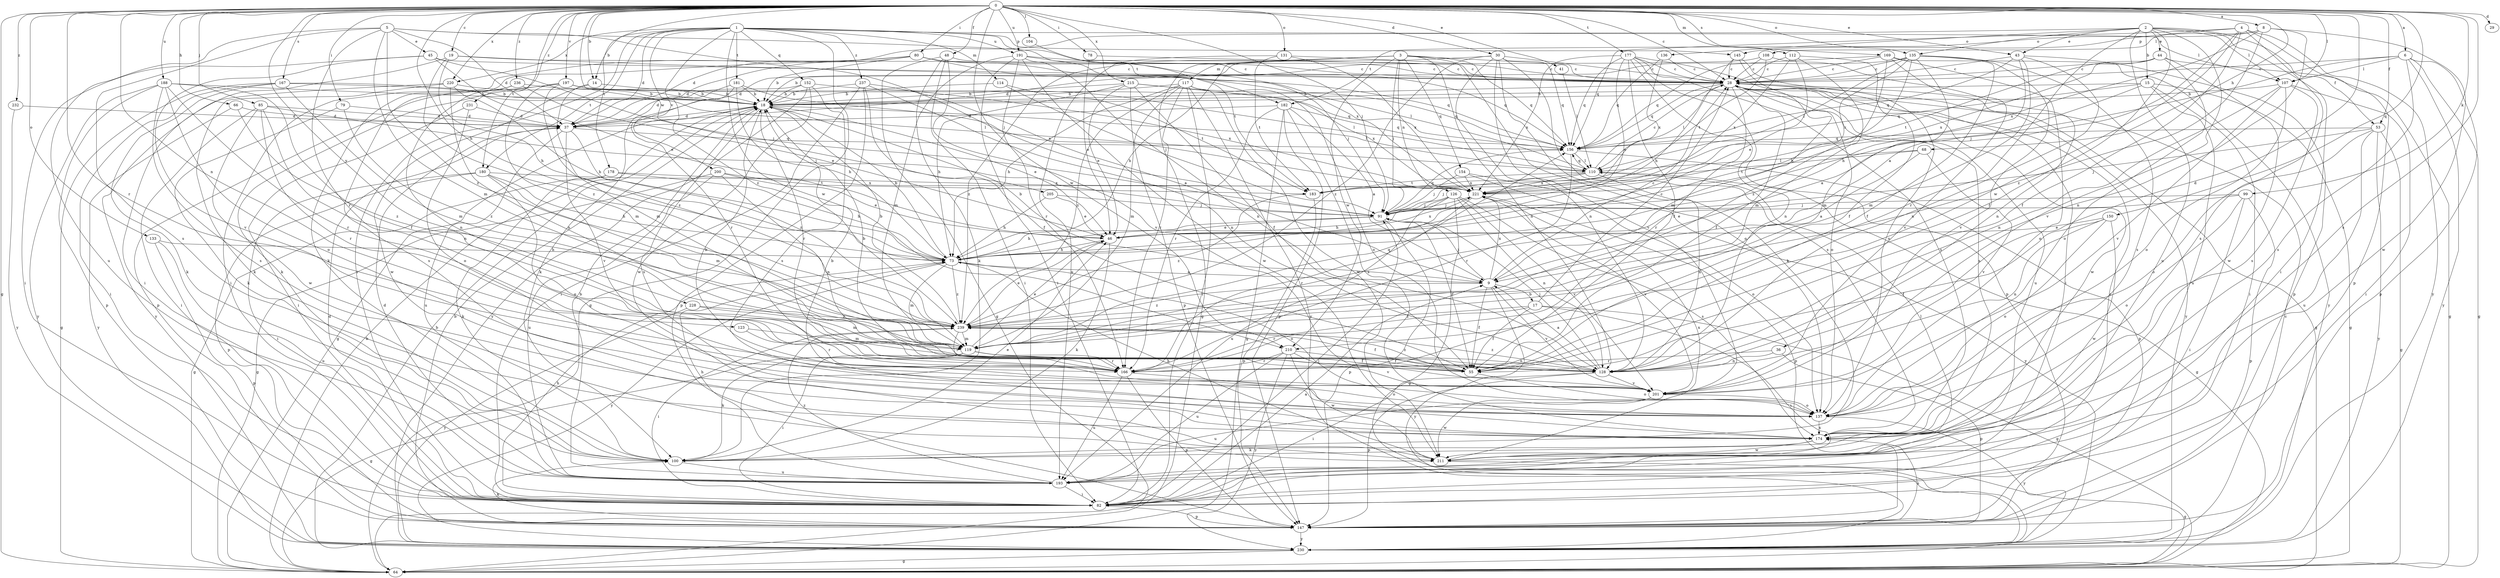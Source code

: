 strict digraph  {
0;
1;
2;
3;
4;
5;
6;
8;
9;
14;
15;
17;
18;
19;
28;
29;
30;
36;
37;
41;
43;
44;
45;
46;
48;
53;
55;
64;
66;
68;
73;
78;
79;
80;
82;
85;
91;
99;
100;
104;
107;
108;
110;
112;
114;
117;
119;
123;
126;
128;
131;
133;
135;
136;
137;
145;
147;
150;
152;
154;
156;
166;
167;
169;
174;
177;
178;
180;
181;
182;
183;
188;
191;
193;
197;
200;
201;
205;
210;
211;
215;
220;
221;
228;
230;
231;
232;
236;
237;
239;
0 -> 6  [label=a];
0 -> 8  [label=a];
0 -> 14  [label=b];
0 -> 19  [label=c];
0 -> 28  [label=c];
0 -> 29  [label=d];
0 -> 30  [label=d];
0 -> 36  [label=d];
0 -> 41  [label=e];
0 -> 43  [label=e];
0 -> 48  [label=f];
0 -> 53  [label=f];
0 -> 64  [label=g];
0 -> 66  [label=h];
0 -> 68  [label=h];
0 -> 73  [label=h];
0 -> 78  [label=i];
0 -> 79  [label=i];
0 -> 80  [label=i];
0 -> 85  [label=j];
0 -> 91  [label=j];
0 -> 99  [label=k];
0 -> 104  [label=l];
0 -> 107  [label=l];
0 -> 112  [label=m];
0 -> 123  [label=n];
0 -> 131  [label=o];
0 -> 133  [label=o];
0 -> 135  [label=o];
0 -> 150  [label=q];
0 -> 166  [label=r];
0 -> 167  [label=s];
0 -> 169  [label=s];
0 -> 174  [label=s];
0 -> 177  [label=t];
0 -> 178  [label=t];
0 -> 180  [label=t];
0 -> 188  [label=u];
0 -> 191  [label=u];
0 -> 197  [label=v];
0 -> 205  [label=w];
0 -> 210  [label=w];
0 -> 215  [label=x];
0 -> 220  [label=x];
0 -> 228  [label=y];
0 -> 231  [label=z];
0 -> 232  [label=z];
0 -> 236  [label=z];
1 -> 14  [label=b];
1 -> 37  [label=d];
1 -> 64  [label=g];
1 -> 82  [label=i];
1 -> 107  [label=l];
1 -> 114  [label=m];
1 -> 145  [label=p];
1 -> 152  [label=q];
1 -> 180  [label=t];
1 -> 181  [label=t];
1 -> 191  [label=u];
1 -> 200  [label=v];
1 -> 210  [label=w];
1 -> 220  [label=x];
1 -> 221  [label=x];
1 -> 237  [label=z];
1 -> 239  [label=z];
2 -> 15  [label=b];
2 -> 37  [label=d];
2 -> 43  [label=e];
2 -> 44  [label=e];
2 -> 53  [label=f];
2 -> 55  [label=f];
2 -> 82  [label=i];
2 -> 107  [label=l];
2 -> 135  [label=o];
2 -> 136  [label=o];
2 -> 166  [label=r];
2 -> 193  [label=u];
2 -> 201  [label=v];
3 -> 28  [label=c];
3 -> 64  [label=g];
3 -> 73  [label=h];
3 -> 91  [label=j];
3 -> 117  [label=m];
3 -> 126  [label=n];
3 -> 128  [label=n];
3 -> 137  [label=o];
3 -> 154  [label=q];
3 -> 156  [label=q];
3 -> 210  [label=w];
3 -> 239  [label=z];
4 -> 9  [label=a];
4 -> 55  [label=f];
4 -> 145  [label=p];
4 -> 147  [label=p];
4 -> 156  [label=q];
4 -> 174  [label=s];
4 -> 210  [label=w];
4 -> 230  [label=y];
5 -> 37  [label=d];
5 -> 45  [label=e];
5 -> 91  [label=j];
5 -> 119  [label=m];
5 -> 166  [label=r];
5 -> 174  [label=s];
5 -> 182  [label=t];
5 -> 193  [label=u];
5 -> 239  [label=z];
6 -> 28  [label=c];
6 -> 64  [label=g];
6 -> 91  [label=j];
6 -> 107  [label=l];
6 -> 147  [label=p];
6 -> 174  [label=s];
6 -> 230  [label=y];
8 -> 108  [label=l];
8 -> 128  [label=n];
8 -> 182  [label=t];
8 -> 211  [label=w];
8 -> 221  [label=x];
8 -> 239  [label=z];
9 -> 17  [label=b];
9 -> 18  [label=b];
9 -> 28  [label=c];
9 -> 55  [label=f];
9 -> 91  [label=j];
9 -> 201  [label=v];
9 -> 221  [label=x];
9 -> 230  [label=y];
9 -> 239  [label=z];
14 -> 18  [label=b];
14 -> 119  [label=m];
14 -> 211  [label=w];
15 -> 9  [label=a];
15 -> 18  [label=b];
15 -> 64  [label=g];
15 -> 82  [label=i];
15 -> 156  [label=q];
15 -> 193  [label=u];
17 -> 28  [label=c];
17 -> 55  [label=f];
17 -> 64  [label=g];
17 -> 82  [label=i];
17 -> 166  [label=r];
17 -> 239  [label=z];
18 -> 37  [label=d];
18 -> 46  [label=e];
18 -> 64  [label=g];
18 -> 110  [label=l];
18 -> 166  [label=r];
18 -> 174  [label=s];
19 -> 28  [label=c];
19 -> 73  [label=h];
19 -> 82  [label=i];
19 -> 156  [label=q];
19 -> 239  [label=z];
28 -> 18  [label=b];
28 -> 55  [label=f];
28 -> 64  [label=g];
28 -> 110  [label=l];
28 -> 137  [label=o];
28 -> 156  [label=q];
28 -> 166  [label=r];
28 -> 174  [label=s];
28 -> 193  [label=u];
28 -> 211  [label=w];
28 -> 230  [label=y];
30 -> 18  [label=b];
30 -> 28  [label=c];
30 -> 100  [label=k];
30 -> 128  [label=n];
30 -> 156  [label=q];
30 -> 174  [label=s];
30 -> 201  [label=v];
30 -> 239  [label=z];
36 -> 128  [label=n];
36 -> 147  [label=p];
36 -> 166  [label=r];
37 -> 156  [label=q];
37 -> 193  [label=u];
37 -> 201  [label=v];
37 -> 239  [label=z];
41 -> 110  [label=l];
43 -> 28  [label=c];
43 -> 73  [label=h];
43 -> 119  [label=m];
43 -> 128  [label=n];
43 -> 147  [label=p];
43 -> 156  [label=q];
44 -> 28  [label=c];
44 -> 64  [label=g];
44 -> 137  [label=o];
44 -> 183  [label=t];
44 -> 211  [label=w];
44 -> 221  [label=x];
45 -> 28  [label=c];
45 -> 46  [label=e];
45 -> 82  [label=i];
45 -> 91  [label=j];
45 -> 201  [label=v];
46 -> 73  [label=h];
46 -> 100  [label=k];
46 -> 221  [label=x];
48 -> 28  [label=c];
48 -> 64  [label=g];
48 -> 82  [label=i];
48 -> 100  [label=k];
48 -> 201  [label=v];
53 -> 64  [label=g];
53 -> 91  [label=j];
53 -> 137  [label=o];
53 -> 156  [label=q];
53 -> 193  [label=u];
53 -> 230  [label=y];
55 -> 18  [label=b];
55 -> 137  [label=o];
55 -> 239  [label=z];
64 -> 18  [label=b];
66 -> 37  [label=d];
66 -> 230  [label=y];
66 -> 239  [label=z];
68 -> 9  [label=a];
68 -> 110  [label=l];
68 -> 183  [label=t];
68 -> 201  [label=v];
73 -> 9  [label=a];
73 -> 18  [label=b];
73 -> 119  [label=m];
73 -> 137  [label=o];
73 -> 230  [label=y];
73 -> 239  [label=z];
78 -> 28  [label=c];
78 -> 46  [label=e];
79 -> 37  [label=d];
79 -> 100  [label=k];
79 -> 239  [label=z];
80 -> 18  [label=b];
80 -> 28  [label=c];
80 -> 37  [label=d];
80 -> 82  [label=i];
80 -> 100  [label=k];
80 -> 110  [label=l];
80 -> 156  [label=q];
82 -> 9  [label=a];
82 -> 28  [label=c];
82 -> 37  [label=d];
82 -> 73  [label=h];
82 -> 91  [label=j];
82 -> 147  [label=p];
85 -> 37  [label=d];
85 -> 82  [label=i];
85 -> 91  [label=j];
85 -> 128  [label=n];
85 -> 166  [label=r];
85 -> 211  [label=w];
91 -> 46  [label=e];
91 -> 55  [label=f];
91 -> 73  [label=h];
91 -> 147  [label=p];
91 -> 156  [label=q];
99 -> 46  [label=e];
99 -> 82  [label=i];
99 -> 91  [label=j];
99 -> 137  [label=o];
99 -> 147  [label=p];
100 -> 46  [label=e];
100 -> 110  [label=l];
100 -> 193  [label=u];
104 -> 183  [label=t];
107 -> 18  [label=b];
107 -> 82  [label=i];
107 -> 128  [label=n];
107 -> 137  [label=o];
107 -> 174  [label=s];
107 -> 201  [label=v];
108 -> 28  [label=c];
108 -> 37  [label=d];
108 -> 128  [label=n];
108 -> 183  [label=t];
110 -> 28  [label=c];
110 -> 64  [label=g];
110 -> 91  [label=j];
110 -> 128  [label=n];
110 -> 156  [label=q];
110 -> 183  [label=t];
110 -> 221  [label=x];
112 -> 28  [label=c];
112 -> 46  [label=e];
112 -> 55  [label=f];
112 -> 119  [label=m];
112 -> 221  [label=x];
114 -> 18  [label=b];
114 -> 91  [label=j];
114 -> 183  [label=t];
117 -> 18  [label=b];
117 -> 73  [label=h];
117 -> 82  [label=i];
117 -> 119  [label=m];
117 -> 137  [label=o];
117 -> 166  [label=r];
117 -> 211  [label=w];
117 -> 230  [label=y];
117 -> 239  [label=z];
119 -> 46  [label=e];
119 -> 55  [label=f];
119 -> 64  [label=g];
119 -> 82  [label=i];
119 -> 100  [label=k];
119 -> 128  [label=n];
119 -> 156  [label=q];
119 -> 166  [label=r];
123 -> 119  [label=m];
123 -> 166  [label=r];
126 -> 64  [label=g];
126 -> 73  [label=h];
126 -> 91  [label=j];
126 -> 128  [label=n];
126 -> 174  [label=s];
126 -> 193  [label=u];
126 -> 201  [label=v];
128 -> 9  [label=a];
128 -> 82  [label=i];
128 -> 91  [label=j];
128 -> 147  [label=p];
128 -> 201  [label=v];
128 -> 239  [label=z];
131 -> 28  [label=c];
131 -> 183  [label=t];
131 -> 193  [label=u];
131 -> 221  [label=x];
133 -> 73  [label=h];
133 -> 147  [label=p];
133 -> 193  [label=u];
135 -> 28  [label=c];
135 -> 37  [label=d];
135 -> 55  [label=f];
135 -> 73  [label=h];
135 -> 110  [label=l];
135 -> 119  [label=m];
135 -> 174  [label=s];
135 -> 201  [label=v];
135 -> 221  [label=x];
136 -> 28  [label=c];
136 -> 156  [label=q];
136 -> 221  [label=x];
137 -> 18  [label=b];
137 -> 174  [label=s];
137 -> 230  [label=y];
145 -> 28  [label=c];
145 -> 73  [label=h];
145 -> 119  [label=m];
145 -> 137  [label=o];
147 -> 18  [label=b];
147 -> 100  [label=k];
147 -> 174  [label=s];
147 -> 230  [label=y];
150 -> 46  [label=e];
150 -> 55  [label=f];
150 -> 128  [label=n];
150 -> 137  [label=o];
150 -> 211  [label=w];
152 -> 18  [label=b];
152 -> 37  [label=d];
152 -> 174  [label=s];
152 -> 211  [label=w];
152 -> 221  [label=x];
152 -> 230  [label=y];
154 -> 91  [label=j];
154 -> 137  [label=o];
154 -> 221  [label=x];
154 -> 230  [label=y];
156 -> 110  [label=l];
156 -> 147  [label=p];
156 -> 166  [label=r];
166 -> 137  [label=o];
166 -> 147  [label=p];
166 -> 193  [label=u];
167 -> 18  [label=b];
167 -> 64  [label=g];
167 -> 82  [label=i];
167 -> 100  [label=k];
167 -> 110  [label=l];
167 -> 119  [label=m];
169 -> 28  [label=c];
169 -> 137  [label=o];
169 -> 156  [label=q];
169 -> 201  [label=v];
169 -> 230  [label=y];
169 -> 239  [label=z];
174 -> 100  [label=k];
174 -> 211  [label=w];
177 -> 28  [label=c];
177 -> 46  [label=e];
177 -> 55  [label=f];
177 -> 82  [label=i];
177 -> 128  [label=n];
177 -> 147  [label=p];
177 -> 156  [label=q];
177 -> 174  [label=s];
177 -> 221  [label=x];
178 -> 64  [label=g];
178 -> 73  [label=h];
178 -> 100  [label=k];
178 -> 221  [label=x];
180 -> 73  [label=h];
180 -> 82  [label=i];
180 -> 119  [label=m];
180 -> 137  [label=o];
180 -> 147  [label=p];
180 -> 221  [label=x];
181 -> 18  [label=b];
181 -> 73  [label=h];
181 -> 100  [label=k];
181 -> 166  [label=r];
181 -> 221  [label=x];
182 -> 9  [label=a];
182 -> 37  [label=d];
182 -> 64  [label=g];
182 -> 147  [label=p];
182 -> 156  [label=q];
182 -> 166  [label=r];
182 -> 174  [label=s];
183 -> 147  [label=p];
183 -> 239  [label=z];
188 -> 18  [label=b];
188 -> 55  [label=f];
188 -> 137  [label=o];
188 -> 147  [label=p];
188 -> 166  [label=r];
188 -> 174  [label=s];
188 -> 230  [label=y];
191 -> 28  [label=c];
191 -> 82  [label=i];
191 -> 91  [label=j];
191 -> 119  [label=m];
191 -> 128  [label=n];
191 -> 166  [label=r];
191 -> 211  [label=w];
193 -> 18  [label=b];
193 -> 37  [label=d];
193 -> 73  [label=h];
193 -> 82  [label=i];
193 -> 239  [label=z];
197 -> 18  [label=b];
197 -> 100  [label=k];
197 -> 110  [label=l];
197 -> 119  [label=m];
197 -> 147  [label=p];
197 -> 156  [label=q];
197 -> 239  [label=z];
200 -> 46  [label=e];
200 -> 64  [label=g];
200 -> 128  [label=n];
200 -> 183  [label=t];
200 -> 193  [label=u];
201 -> 18  [label=b];
201 -> 137  [label=o];
201 -> 193  [label=u];
201 -> 211  [label=w];
205 -> 46  [label=e];
205 -> 73  [label=h];
205 -> 91  [label=j];
210 -> 55  [label=f];
210 -> 166  [label=r];
210 -> 193  [label=u];
210 -> 201  [label=v];
210 -> 211  [label=w];
210 -> 230  [label=y];
211 -> 64  [label=g];
211 -> 73  [label=h];
211 -> 221  [label=x];
215 -> 18  [label=b];
215 -> 46  [label=e];
215 -> 55  [label=f];
215 -> 73  [label=h];
215 -> 147  [label=p];
215 -> 156  [label=q];
215 -> 221  [label=x];
220 -> 18  [label=b];
220 -> 73  [label=h];
220 -> 100  [label=k];
220 -> 128  [label=n];
220 -> 230  [label=y];
221 -> 91  [label=j];
221 -> 147  [label=p];
221 -> 166  [label=r];
221 -> 201  [label=v];
228 -> 119  [label=m];
228 -> 230  [label=y];
228 -> 239  [label=z];
230 -> 18  [label=b];
230 -> 28  [label=c];
230 -> 64  [label=g];
231 -> 37  [label=d];
231 -> 82  [label=i];
231 -> 137  [label=o];
232 -> 37  [label=d];
232 -> 230  [label=y];
236 -> 18  [label=b];
236 -> 46  [label=e];
236 -> 128  [label=n];
236 -> 174  [label=s];
237 -> 9  [label=a];
237 -> 18  [label=b];
237 -> 55  [label=f];
237 -> 82  [label=i];
237 -> 128  [label=n];
237 -> 147  [label=p];
239 -> 18  [label=b];
239 -> 46  [label=e];
239 -> 55  [label=f];
239 -> 82  [label=i];
239 -> 119  [label=m];
239 -> 166  [label=r];
}
